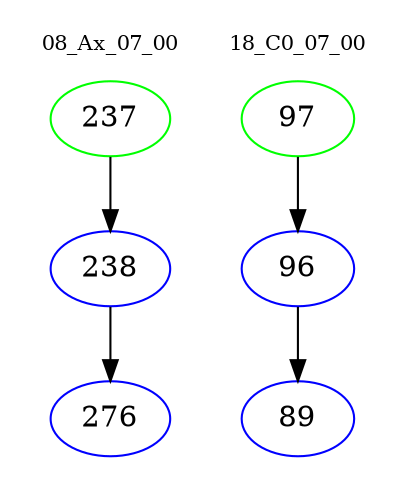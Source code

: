 digraph{
subgraph cluster_0 {
color = white
label = "08_Ax_07_00";
fontsize=10;
T0_237 [label="237", color="green"]
T0_237 -> T0_238 [color="black"]
T0_238 [label="238", color="blue"]
T0_238 -> T0_276 [color="black"]
T0_276 [label="276", color="blue"]
}
subgraph cluster_1 {
color = white
label = "18_C0_07_00";
fontsize=10;
T1_97 [label="97", color="green"]
T1_97 -> T1_96 [color="black"]
T1_96 [label="96", color="blue"]
T1_96 -> T1_89 [color="black"]
T1_89 [label="89", color="blue"]
}
}
